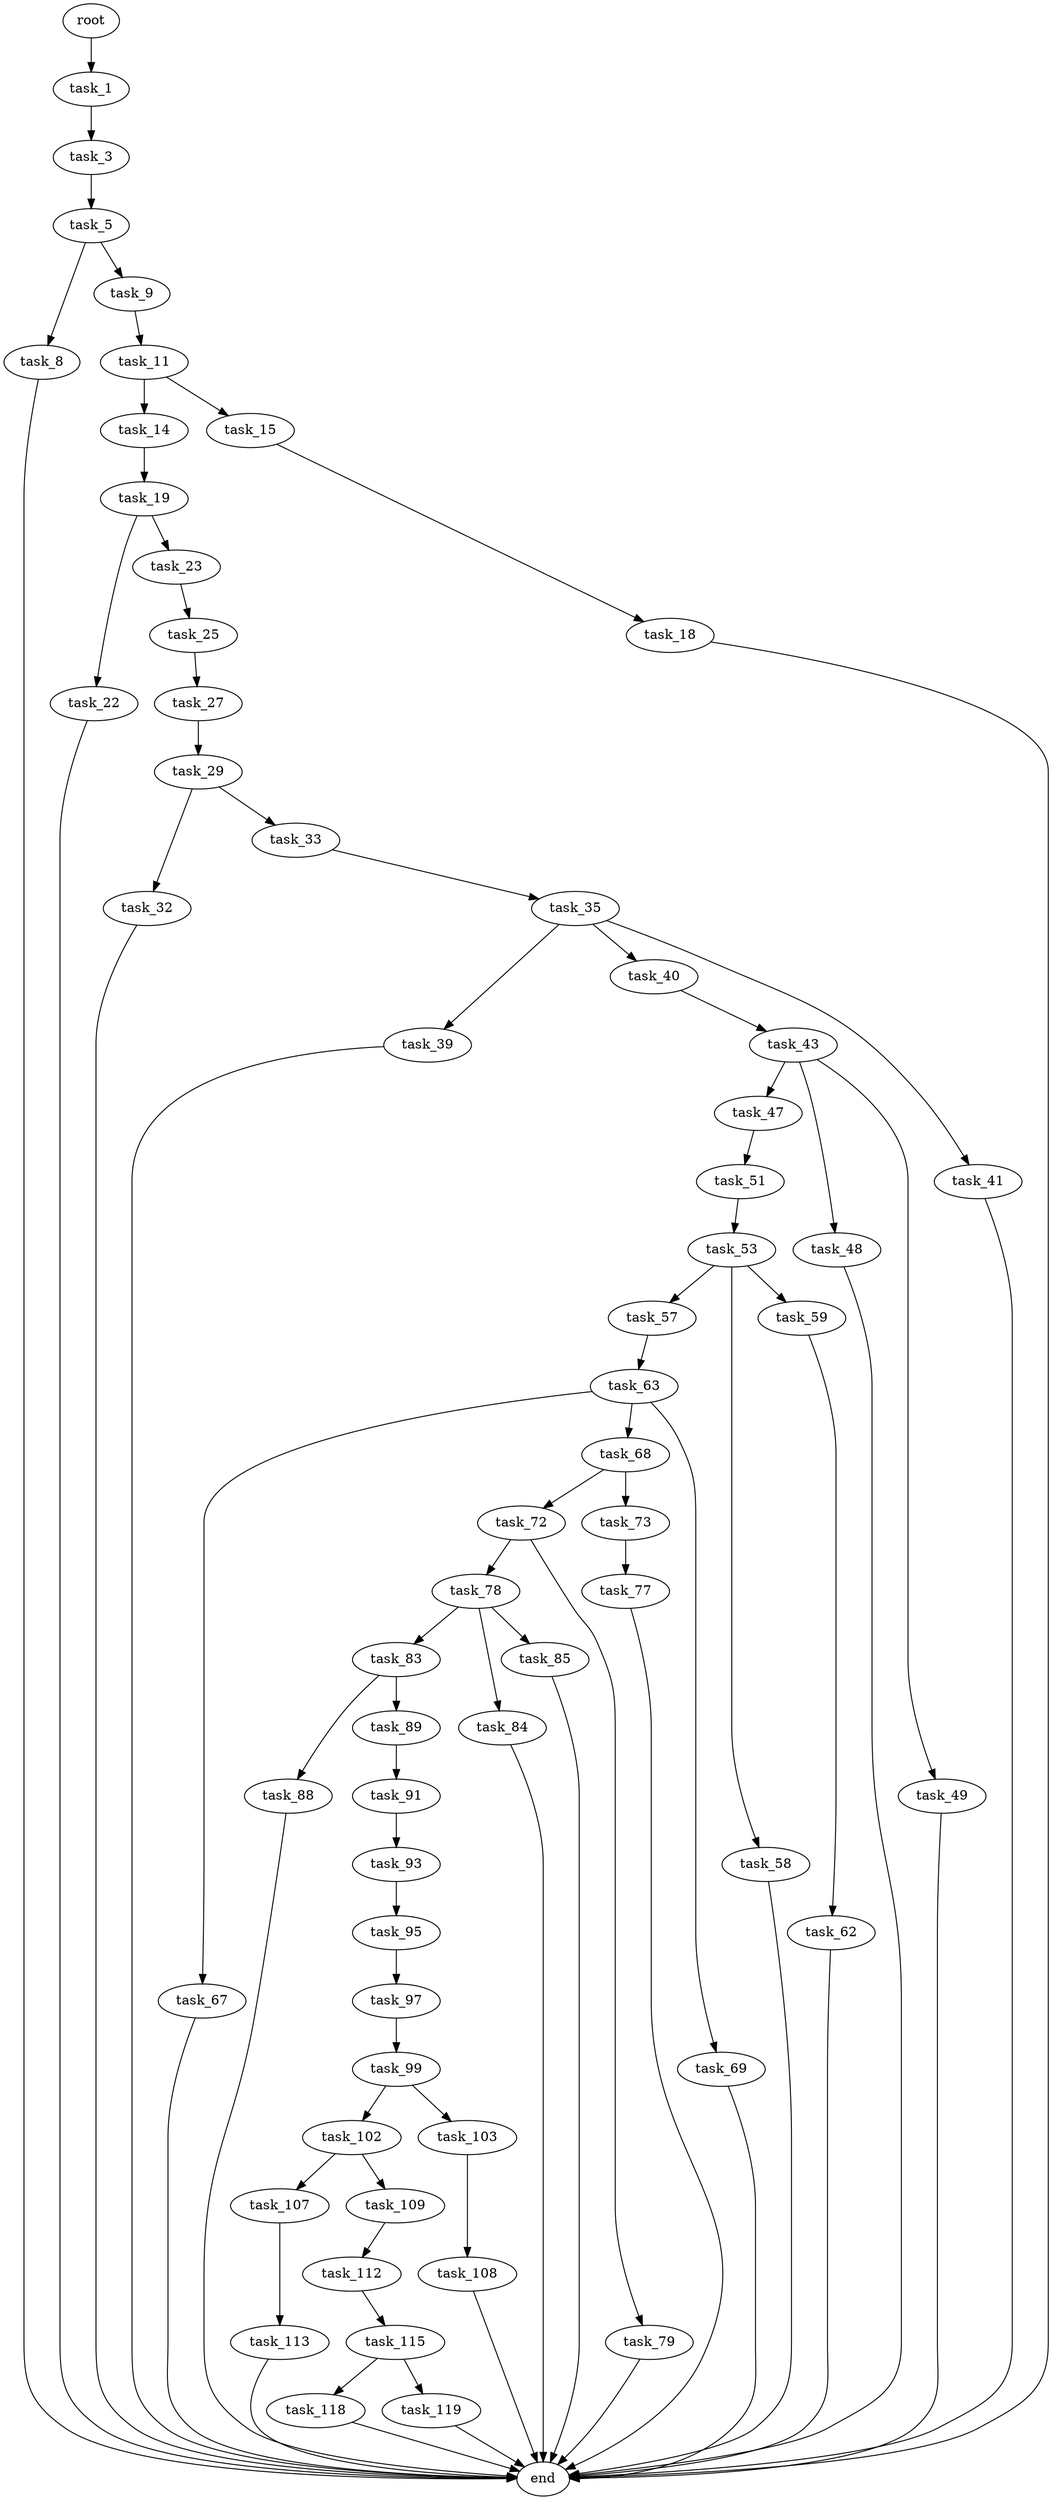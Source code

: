digraph G {
  root [size="0.000000"];
  task_1 [size="1067975426617.000000"];
  task_3 [size="397525626792.000000"];
  task_5 [size="8589934592.000000"];
  task_8 [size="9920586731.000000"];
  task_9 [size="782757789696.000000"];
  task_11 [size="549755813888.000000"];
  task_14 [size="57221659185.000000"];
  task_15 [size="24122147479.000000"];
  task_18 [size="13504353384.000000"];
  task_19 [size="63709988996.000000"];
  task_22 [size="3556089750.000000"];
  task_23 [size="16044271118.000000"];
  task_25 [size="134338363569.000000"];
  task_27 [size="331361708697.000000"];
  task_29 [size="9715589873.000000"];
  task_32 [size="1010333283243.000000"];
  task_33 [size="231928233984.000000"];
  task_35 [size="62273288998.000000"];
  task_39 [size="777448033614.000000"];
  task_40 [size="68719476736.000000"];
  task_41 [size="22675693693.000000"];
  task_43 [size="368293445632.000000"];
  task_47 [size="14240899751.000000"];
  task_48 [size="28991029248.000000"];
  task_49 [size="29679953802.000000"];
  task_51 [size="549755813888.000000"];
  task_53 [size="14842963062.000000"];
  task_57 [size="99400425876.000000"];
  task_58 [size="14253981650.000000"];
  task_59 [size="231928233984.000000"];
  task_62 [size="28991029248.000000"];
  task_63 [size="66800496200.000000"];
  task_67 [size="22642059503.000000"];
  task_68 [size="56042665537.000000"];
  task_69 [size="189368275014.000000"];
  task_72 [size="1227798085.000000"];
  task_73 [size="1073741824000.000000"];
  task_77 [size="392942966959.000000"];
  task_78 [size="271726575900.000000"];
  task_79 [size="87573748966.000000"];
  task_83 [size="368293445632.000000"];
  task_84 [size="34513031943.000000"];
  task_85 [size="28991029248.000000"];
  task_88 [size="91161120178.000000"];
  task_89 [size="406137953953.000000"];
  task_91 [size="8589934592.000000"];
  task_93 [size="11194505918.000000"];
  task_95 [size="1038919568314.000000"];
  task_97 [size="8589934592.000000"];
  task_99 [size="6732545816.000000"];
  task_102 [size="218872162494.000000"];
  task_103 [size="134217728000.000000"];
  task_107 [size="672845044.000000"];
  task_108 [size="16279566472.000000"];
  task_109 [size="751343398181.000000"];
  task_112 [size="1073741824000.000000"];
  task_113 [size="549755813888.000000"];
  task_115 [size="1839506843.000000"];
  task_118 [size="29521523343.000000"];
  task_119 [size="60979109012.000000"];
  end [size="0.000000"];

  root -> task_1 [size="1.000000"];
  task_1 -> task_3 [size="838860800.000000"];
  task_3 -> task_5 [size="301989888.000000"];
  task_5 -> task_8 [size="33554432.000000"];
  task_5 -> task_9 [size="33554432.000000"];
  task_8 -> end [size="1.000000"];
  task_9 -> task_11 [size="679477248.000000"];
  task_11 -> task_14 [size="536870912.000000"];
  task_11 -> task_15 [size="536870912.000000"];
  task_14 -> task_19 [size="209715200.000000"];
  task_15 -> task_18 [size="411041792.000000"];
  task_18 -> end [size="1.000000"];
  task_19 -> task_22 [size="75497472.000000"];
  task_19 -> task_23 [size="75497472.000000"];
  task_22 -> end [size="1.000000"];
  task_23 -> task_25 [size="838860800.000000"];
  task_25 -> task_27 [size="411041792.000000"];
  task_27 -> task_29 [size="411041792.000000"];
  task_29 -> task_32 [size="209715200.000000"];
  task_29 -> task_33 [size="209715200.000000"];
  task_32 -> end [size="1.000000"];
  task_33 -> task_35 [size="301989888.000000"];
  task_35 -> task_39 [size="75497472.000000"];
  task_35 -> task_40 [size="75497472.000000"];
  task_35 -> task_41 [size="75497472.000000"];
  task_39 -> end [size="1.000000"];
  task_40 -> task_43 [size="134217728.000000"];
  task_41 -> end [size="1.000000"];
  task_43 -> task_47 [size="411041792.000000"];
  task_43 -> task_48 [size="411041792.000000"];
  task_43 -> task_49 [size="411041792.000000"];
  task_47 -> task_51 [size="536870912.000000"];
  task_48 -> end [size="1.000000"];
  task_49 -> end [size="1.000000"];
  task_51 -> task_53 [size="536870912.000000"];
  task_53 -> task_57 [size="33554432.000000"];
  task_53 -> task_58 [size="33554432.000000"];
  task_53 -> task_59 [size="33554432.000000"];
  task_57 -> task_63 [size="209715200.000000"];
  task_58 -> end [size="1.000000"];
  task_59 -> task_62 [size="301989888.000000"];
  task_62 -> end [size="1.000000"];
  task_63 -> task_67 [size="209715200.000000"];
  task_63 -> task_68 [size="209715200.000000"];
  task_63 -> task_69 [size="209715200.000000"];
  task_67 -> end [size="1.000000"];
  task_68 -> task_72 [size="134217728.000000"];
  task_68 -> task_73 [size="134217728.000000"];
  task_69 -> end [size="1.000000"];
  task_72 -> task_78 [size="75497472.000000"];
  task_72 -> task_79 [size="75497472.000000"];
  task_73 -> task_77 [size="838860800.000000"];
  task_77 -> end [size="1.000000"];
  task_78 -> task_83 [size="209715200.000000"];
  task_78 -> task_84 [size="209715200.000000"];
  task_78 -> task_85 [size="209715200.000000"];
  task_79 -> end [size="1.000000"];
  task_83 -> task_88 [size="411041792.000000"];
  task_83 -> task_89 [size="411041792.000000"];
  task_84 -> end [size="1.000000"];
  task_85 -> end [size="1.000000"];
  task_88 -> end [size="1.000000"];
  task_89 -> task_91 [size="536870912.000000"];
  task_91 -> task_93 [size="33554432.000000"];
  task_93 -> task_95 [size="838860800.000000"];
  task_95 -> task_97 [size="679477248.000000"];
  task_97 -> task_99 [size="33554432.000000"];
  task_99 -> task_102 [size="209715200.000000"];
  task_99 -> task_103 [size="209715200.000000"];
  task_102 -> task_107 [size="536870912.000000"];
  task_102 -> task_109 [size="536870912.000000"];
  task_103 -> task_108 [size="209715200.000000"];
  task_107 -> task_113 [size="33554432.000000"];
  task_108 -> end [size="1.000000"];
  task_109 -> task_112 [size="838860800.000000"];
  task_112 -> task_115 [size="838860800.000000"];
  task_113 -> end [size="1.000000"];
  task_115 -> task_118 [size="33554432.000000"];
  task_115 -> task_119 [size="33554432.000000"];
  task_118 -> end [size="1.000000"];
  task_119 -> end [size="1.000000"];
}
